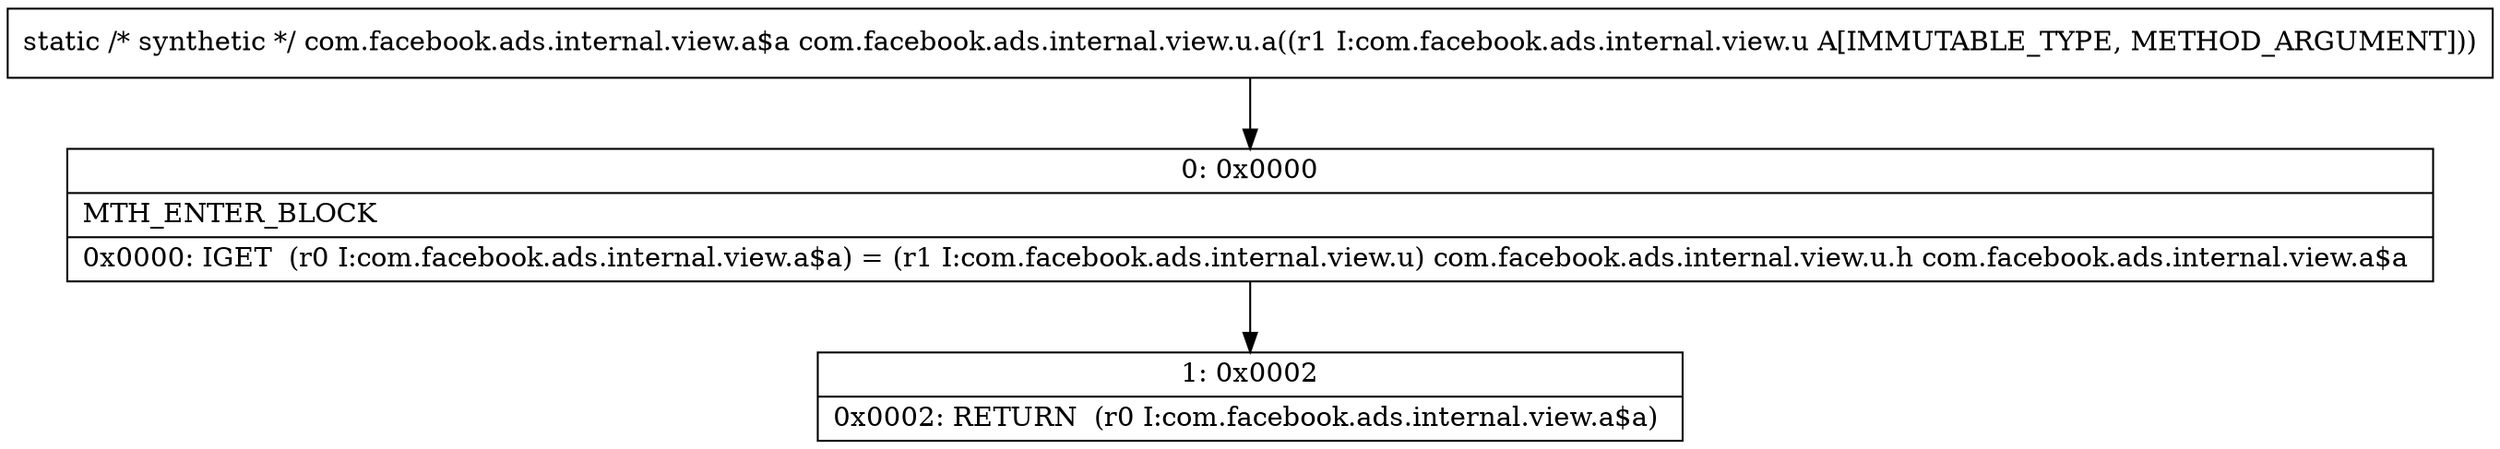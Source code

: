 digraph "CFG forcom.facebook.ads.internal.view.u.a(Lcom\/facebook\/ads\/internal\/view\/u;)Lcom\/facebook\/ads\/internal\/view\/a$a;" {
Node_0 [shape=record,label="{0\:\ 0x0000|MTH_ENTER_BLOCK\l|0x0000: IGET  (r0 I:com.facebook.ads.internal.view.a$a) = (r1 I:com.facebook.ads.internal.view.u) com.facebook.ads.internal.view.u.h com.facebook.ads.internal.view.a$a \l}"];
Node_1 [shape=record,label="{1\:\ 0x0002|0x0002: RETURN  (r0 I:com.facebook.ads.internal.view.a$a) \l}"];
MethodNode[shape=record,label="{static \/* synthetic *\/ com.facebook.ads.internal.view.a$a com.facebook.ads.internal.view.u.a((r1 I:com.facebook.ads.internal.view.u A[IMMUTABLE_TYPE, METHOD_ARGUMENT])) }"];
MethodNode -> Node_0;
Node_0 -> Node_1;
}

